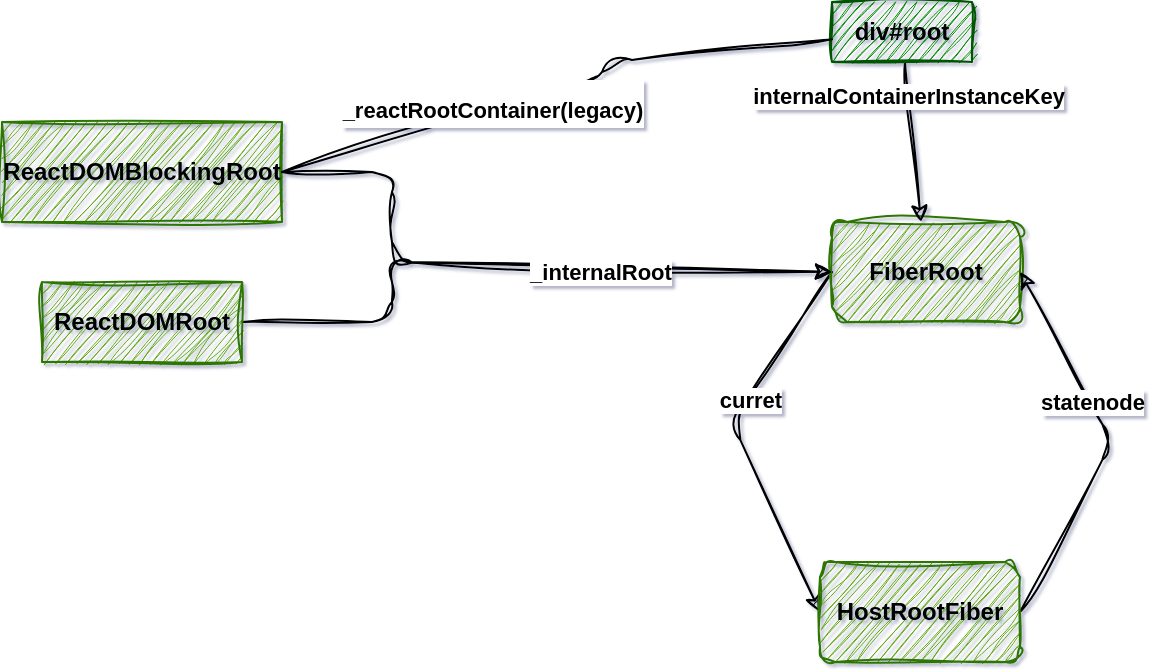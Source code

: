 <mxfile>
    <diagram id="HBxvB6sWnNbkhIfKbZTo" name="Page-1">
        <mxGraphModel dx="833" dy="523" grid="1" gridSize="10" guides="1" tooltips="1" connect="1" arrows="1" fold="1" page="1" pageScale="1" pageWidth="827" pageHeight="1169" background="#ffffff" math="0" shadow="1">
            <root>
                <mxCell id="0"/>
                <mxCell id="1" parent="0"/>
                <mxCell id="4" style="edgeStyle=none;html=1;entryX=0;entryY=0.5;entryDx=0;entryDy=0;exitX=0;exitY=0.5;exitDx=0;exitDy=0;sketch=1;curveFitting=1;jiggle=2;" edge="1" parent="1" source="2" target="3">
                    <mxGeometry relative="1" as="geometry">
                        <Array as="points">
                            <mxPoint x="470" y="290"/>
                        </Array>
                    </mxGeometry>
                </mxCell>
                <mxCell id="5" value="curret" style="edgeLabel;html=1;align=center;verticalAlign=middle;resizable=0;points=[];fontStyle=1;sketch=1;curveFitting=1;jiggle=2;" vertex="1" connectable="0" parent="4">
                    <mxGeometry x="-0.22" y="1" relative="1" as="geometry">
                        <mxPoint as="offset"/>
                    </mxGeometry>
                </mxCell>
                <mxCell id="2" value="FiberRoot" style="rounded=1;whiteSpace=wrap;html=1;fillColor=#60a917;fontColor=#030303;strokeColor=#2D7600;sketch=1;curveFitting=1;jiggle=2;fontStyle=1" vertex="1" parent="1">
                    <mxGeometry x="520" y="190" width="94" height="50" as="geometry"/>
                </mxCell>
                <mxCell id="6" value="statenode" style="edgeStyle=none;html=1;entryX=1;entryY=0.5;entryDx=0;entryDy=0;exitX=1;exitY=0.5;exitDx=0;exitDy=0;fontStyle=1;sketch=1;curveFitting=1;jiggle=2;" edge="1" parent="1" source="3" target="2">
                    <mxGeometry x="0.231" y="-1" relative="1" as="geometry">
                        <Array as="points">
                            <mxPoint x="660" y="300"/>
                        </Array>
                        <mxPoint as="offset"/>
                    </mxGeometry>
                </mxCell>
                <mxCell id="3" value="HostRootFiber" style="rounded=1;whiteSpace=wrap;html=1;fillColor=#60a917;fontColor=#030303;strokeColor=#2D7600;sketch=1;curveFitting=1;jiggle=2;fontStyle=1" vertex="1" parent="1">
                    <mxGeometry x="514" y="360" width="100" height="50" as="geometry"/>
                </mxCell>
                <mxCell id="8" style="edgeStyle=none;html=1;sketch=1;curveFitting=1;jiggle=2;" edge="1" parent="1" source="7" target="2">
                    <mxGeometry relative="1" as="geometry"/>
                </mxCell>
                <mxCell id="9" value="internalContainerInstanceKey" style="edgeLabel;html=1;align=center;verticalAlign=middle;resizable=0;points=[];fontStyle=1;sketch=1;curveFitting=1;jiggle=2;" vertex="1" connectable="0" parent="8">
                    <mxGeometry x="-0.138" y="-3" relative="1" as="geometry">
                        <mxPoint x="1" y="-18" as="offset"/>
                    </mxGeometry>
                </mxCell>
                <mxCell id="7" value="div#root" style="text;html=1;strokeColor=#005700;fillColor=#008a00;align=center;verticalAlign=middle;whiteSpace=wrap;rounded=0;fontColor=#030303;sketch=1;curveFitting=1;jiggle=2;fontStyle=1" vertex="1" parent="1">
                    <mxGeometry x="520" y="80" width="70" height="30" as="geometry"/>
                </mxCell>
                <mxCell id="12" style="edgeStyle=none;html=1;entryX=0;entryY=0.5;entryDx=0;entryDy=0;sketch=1;curveFitting=1;jiggle=2;" edge="1" parent="1" source="10" target="2">
                    <mxGeometry relative="1" as="geometry">
                        <Array as="points">
                            <mxPoint x="300" y="165"/>
                            <mxPoint x="300" y="210"/>
                        </Array>
                    </mxGeometry>
                </mxCell>
                <mxCell id="10" value="ReactDOMBlockingRoot" style="text;html=1;strokeColor=#2D7600;fillColor=#60a917;align=center;verticalAlign=middle;whiteSpace=wrap;rounded=0;fontColor=#050505;sketch=1;curveFitting=1;jiggle=2;fontStyle=1" vertex="1" parent="1">
                    <mxGeometry x="105" y="140" width="140" height="50" as="geometry"/>
                </mxCell>
                <mxCell id="13" style="edgeStyle=none;html=1;entryX=0;entryY=0.5;entryDx=0;entryDy=0;sketch=1;curveFitting=1;jiggle=2;" edge="1" parent="1" source="11" target="2">
                    <mxGeometry relative="1" as="geometry">
                        <Array as="points">
                            <mxPoint x="300" y="240"/>
                            <mxPoint x="300" y="210"/>
                        </Array>
                    </mxGeometry>
                </mxCell>
                <mxCell id="14" value="_internalRoot" style="edgeLabel;html=1;align=center;verticalAlign=middle;resizable=0;points=[];fontStyle=1;sketch=1;curveFitting=1;jiggle=2;" vertex="1" connectable="0" parent="13">
                    <mxGeometry x="0.286" y="-2" relative="1" as="geometry">
                        <mxPoint as="offset"/>
                    </mxGeometry>
                </mxCell>
                <mxCell id="11" value="ReactDOMRoot" style="text;html=1;strokeColor=#2D7600;fillColor=#60a917;align=center;verticalAlign=middle;whiteSpace=wrap;rounded=0;fontColor=#000000;sketch=1;curveFitting=1;jiggle=2;fontStyle=1" vertex="1" parent="1">
                    <mxGeometry x="125" y="220" width="100" height="40" as="geometry"/>
                </mxCell>
                <mxCell id="19" value="" style="edgeStyle=none;sketch=1;hachureGap=4;jiggle=2;curveFitting=1;html=1;entryX=1;entryY=0.5;entryDx=0;entryDy=0;labelBorderColor=none;fontFamily=Architects Daughter;fontSource=https%3A%2F%2Ffonts.googleapis.com%2Fcss%3Ffamily%3DArchitects%2BDaughter;fontSize=16;fontColor=#FFFFFF;endArrow=none;" edge="1" parent="1" source="7" target="10">
                    <mxGeometry relative="1" as="geometry">
                        <mxPoint x="520" y="102.903" as="sourcePoint"/>
                        <mxPoint x="370" y="130" as="targetPoint"/>
                        <Array as="points">
                            <mxPoint x="410" y="110"/>
                            <mxPoint x="400" y="120"/>
                        </Array>
                    </mxGeometry>
                </mxCell>
                <mxCell id="26" value="&lt;span style=&quot;font-size: 11px; font-weight: 700;&quot;&gt;_reactRootContainer​(legacy)&lt;/span&gt;" style="edgeLabel;html=1;align=center;verticalAlign=middle;resizable=0;points=[];fontSize=20;fontFamily=Helvetica;fontColor=#000000;labelBackgroundColor=#FFFFFF;" vertex="1" connectable="0" parent="19">
                    <mxGeometry x="0.217" y="1" relative="1" as="geometry">
                        <mxPoint x="-3" y="-5" as="offset"/>
                    </mxGeometry>
                </mxCell>
            </root>
        </mxGraphModel>
    </diagram>
</mxfile>